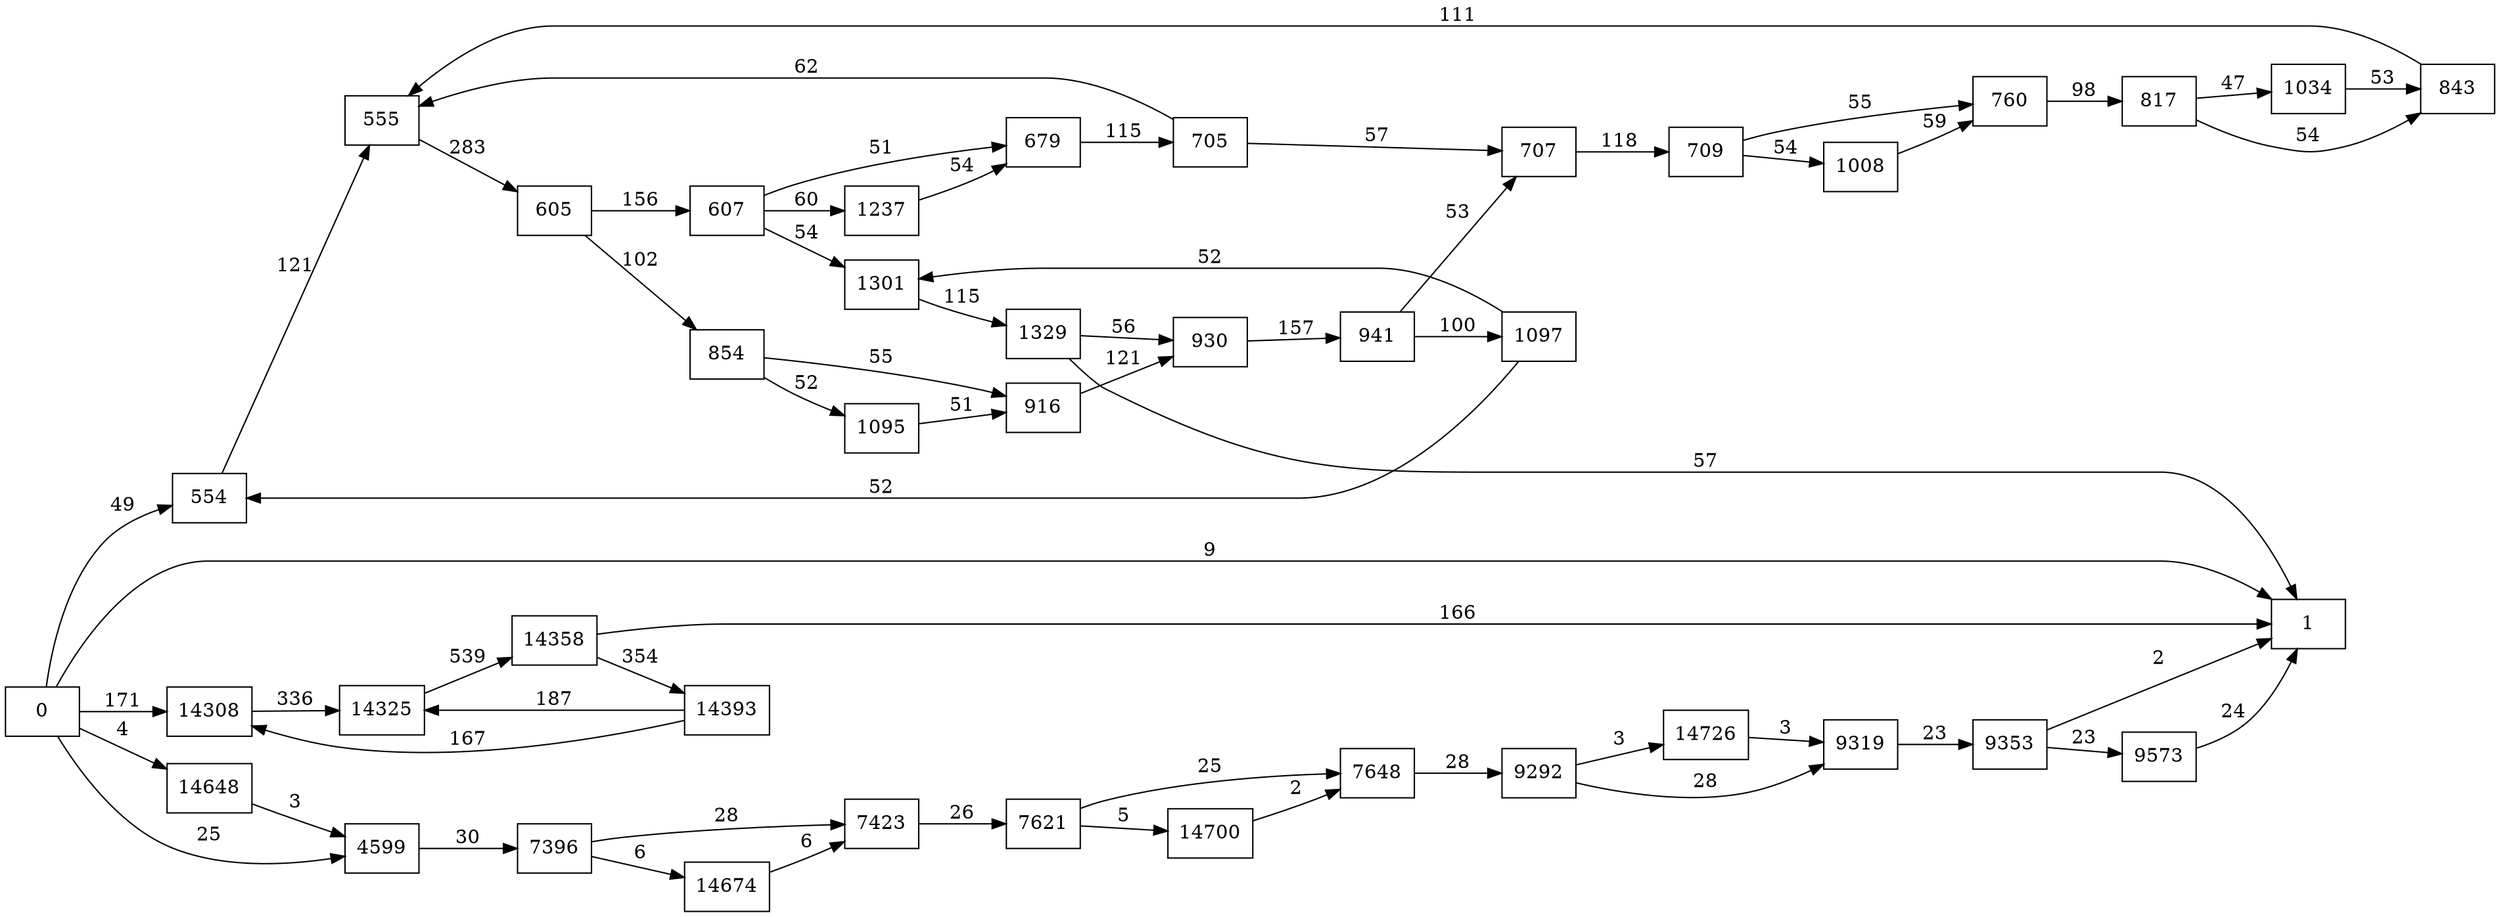 digraph {
	graph [rankdir=LR]
	node [shape=rectangle]
	554 -> 555 [label=121]
	555 -> 605 [label=283]
	605 -> 607 [label=156]
	605 -> 854 [label=102]
	607 -> 679 [label=51]
	607 -> 1237 [label=60]
	607 -> 1301 [label=54]
	679 -> 705 [label=115]
	705 -> 707 [label=57]
	705 -> 555 [label=62]
	707 -> 709 [label=118]
	709 -> 760 [label=55]
	709 -> 1008 [label=54]
	760 -> 817 [label=98]
	817 -> 843 [label=54]
	817 -> 1034 [label=47]
	843 -> 555 [label=111]
	854 -> 916 [label=55]
	854 -> 1095 [label=52]
	916 -> 930 [label=121]
	930 -> 941 [label=157]
	941 -> 707 [label=53]
	941 -> 1097 [label=100]
	1008 -> 760 [label=59]
	1034 -> 843 [label=53]
	1095 -> 916 [label=51]
	1097 -> 554 [label=52]
	1097 -> 1301 [label=52]
	1237 -> 679 [label=54]
	1301 -> 1329 [label=115]
	1329 -> 930 [label=56]
	1329 -> 1 [label=57]
	4599 -> 7396 [label=30]
	7396 -> 7423 [label=28]
	7396 -> 14674 [label=6]
	7423 -> 7621 [label=26]
	7621 -> 7648 [label=25]
	7621 -> 14700 [label=5]
	7648 -> 9292 [label=28]
	9292 -> 9319 [label=28]
	9292 -> 14726 [label=3]
	9319 -> 9353 [label=23]
	9353 -> 1 [label=2]
	9353 -> 9573 [label=23]
	9573 -> 1 [label=24]
	14308 -> 14325 [label=336]
	14325 -> 14358 [label=539]
	14358 -> 1 [label=166]
	14358 -> 14393 [label=354]
	14393 -> 14325 [label=187]
	14393 -> 14308 [label=167]
	14648 -> 4599 [label=3]
	14674 -> 7423 [label=6]
	14700 -> 7648 [label=2]
	14726 -> 9319 [label=3]
	0 -> 4599 [label=25]
	0 -> 554 [label=49]
	0 -> 14308 [label=171]
	0 -> 14648 [label=4]
	0 -> 1 [label=9]
}
